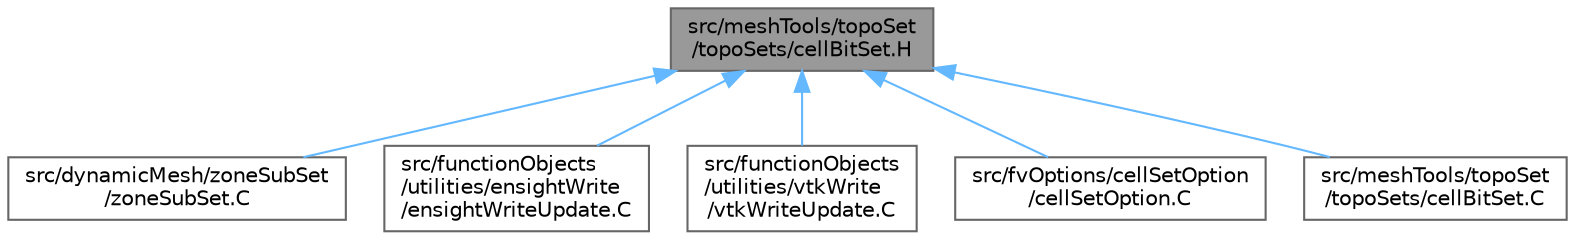 digraph "src/meshTools/topoSet/topoSets/cellBitSet.H"
{
 // LATEX_PDF_SIZE
  bgcolor="transparent";
  edge [fontname=Helvetica,fontsize=10,labelfontname=Helvetica,labelfontsize=10];
  node [fontname=Helvetica,fontsize=10,shape=box,height=0.2,width=0.4];
  Node1 [id="Node000001",label="src/meshTools/topoSet\l/topoSets/cellBitSet.H",height=0.2,width=0.4,color="gray40", fillcolor="grey60", style="filled", fontcolor="black",tooltip=" "];
  Node1 -> Node2 [id="edge1_Node000001_Node000002",dir="back",color="steelblue1",style="solid",tooltip=" "];
  Node2 [id="Node000002",label="src/dynamicMesh/zoneSubSet\l/zoneSubSet.C",height=0.2,width=0.4,color="grey40", fillcolor="white", style="filled",URL="$zoneSubSet_8C.html",tooltip=" "];
  Node1 -> Node3 [id="edge2_Node000001_Node000003",dir="back",color="steelblue1",style="solid",tooltip=" "];
  Node3 [id="Node000003",label="src/functionObjects\l/utilities/ensightWrite\l/ensightWriteUpdate.C",height=0.2,width=0.4,color="grey40", fillcolor="white", style="filled",URL="$ensightWriteUpdate_8C.html",tooltip=" "];
  Node1 -> Node4 [id="edge3_Node000001_Node000004",dir="back",color="steelblue1",style="solid",tooltip=" "];
  Node4 [id="Node000004",label="src/functionObjects\l/utilities/vtkWrite\l/vtkWriteUpdate.C",height=0.2,width=0.4,color="grey40", fillcolor="white", style="filled",URL="$vtkWriteUpdate_8C.html",tooltip=" "];
  Node1 -> Node5 [id="edge4_Node000001_Node000005",dir="back",color="steelblue1",style="solid",tooltip=" "];
  Node5 [id="Node000005",label="src/fvOptions/cellSetOption\l/cellSetOption.C",height=0.2,width=0.4,color="grey40", fillcolor="white", style="filled",URL="$cellSetOption_8C.html",tooltip=" "];
  Node1 -> Node6 [id="edge5_Node000001_Node000006",dir="back",color="steelblue1",style="solid",tooltip=" "];
  Node6 [id="Node000006",label="src/meshTools/topoSet\l/topoSets/cellBitSet.C",height=0.2,width=0.4,color="grey40", fillcolor="white", style="filled",URL="$cellBitSet_8C.html",tooltip=" "];
}
